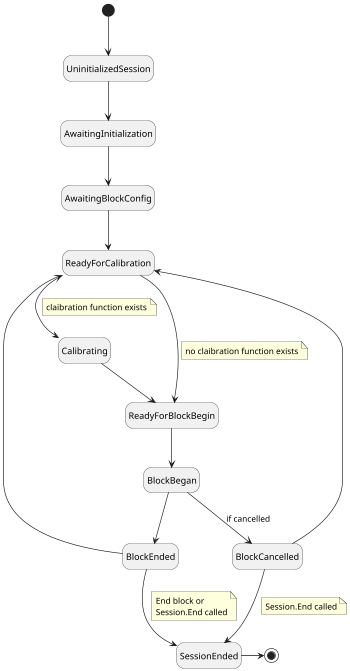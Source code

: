@startuml
hide empty description
scale 350 width
[*] -down-> UninitializedSession
UninitializedSession -down-> AwaitingInitialization
AwaitingInitialization -down-> AwaitingBlockConfig
AwaitingBlockConfig -down-> ReadyForCalibration
ReadyForCalibration -down-> Calibrating
note on link
    claibration function exists
end note
ReadyForCalibration -down-> ReadyForBlockBegin
note on link
    no claibration function exists
end note
Calibrating -down-> ReadyForBlockBegin
ReadyForBlockBegin -down-> BlockBegan
BlockBegan -down-> BlockEnded
BlockBegan -down-> BlockCancelled : if cancelled
BlockEnded -up-> ReadyForCalibration
BlockCancelled -up-> ReadyForCalibration
BlockEnded -down-> SessionEnded
note on link
    End block or
    Session.End called
end note
BlockCancelled -down-> SessionEnded
note on link
    Session.End called
end note
SessionEnded -> [*]
@enduml
